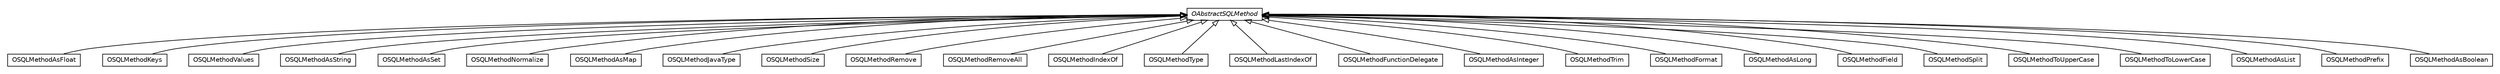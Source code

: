 #!/usr/local/bin/dot
#
# Class diagram 
# Generated by UMLGraph version R5_6-24-gf6e263 (http://www.umlgraph.org/)
#

digraph G {
	edge [fontname="Helvetica",fontsize=10,labelfontname="Helvetica",labelfontsize=10];
	node [fontname="Helvetica",fontsize=10,shape=plaintext];
	nodesep=0.25;
	ranksep=0.5;
	// com.orientechnologies.orient.core.sql.method.misc.OSQLMethodAsFloat
	c195727 [label=<<table title="com.orientechnologies.orient.core.sql.method.misc.OSQLMethodAsFloat" border="0" cellborder="1" cellspacing="0" cellpadding="2" port="p" href="./OSQLMethodAsFloat.html">
		<tr><td><table border="0" cellspacing="0" cellpadding="1">
<tr><td align="center" balign="center"> OSQLMethodAsFloat </td></tr>
		</table></td></tr>
		</table>>, URL="./OSQLMethodAsFloat.html", fontname="Helvetica", fontcolor="black", fontsize=10.0];
	// com.orientechnologies.orient.core.sql.method.misc.OSQLMethodKeys
	c195728 [label=<<table title="com.orientechnologies.orient.core.sql.method.misc.OSQLMethodKeys" border="0" cellborder="1" cellspacing="0" cellpadding="2" port="p" href="./OSQLMethodKeys.html">
		<tr><td><table border="0" cellspacing="0" cellpadding="1">
<tr><td align="center" balign="center"> OSQLMethodKeys </td></tr>
		</table></td></tr>
		</table>>, URL="./OSQLMethodKeys.html", fontname="Helvetica", fontcolor="black", fontsize=10.0];
	// com.orientechnologies.orient.core.sql.method.misc.OSQLMethodValues
	c195729 [label=<<table title="com.orientechnologies.orient.core.sql.method.misc.OSQLMethodValues" border="0" cellborder="1" cellspacing="0" cellpadding="2" port="p" href="./OSQLMethodValues.html">
		<tr><td><table border="0" cellspacing="0" cellpadding="1">
<tr><td align="center" balign="center"> OSQLMethodValues </td></tr>
		</table></td></tr>
		</table>>, URL="./OSQLMethodValues.html", fontname="Helvetica", fontcolor="black", fontsize=10.0];
	// com.orientechnologies.orient.core.sql.method.misc.OSQLMethodAsString
	c195730 [label=<<table title="com.orientechnologies.orient.core.sql.method.misc.OSQLMethodAsString" border="0" cellborder="1" cellspacing="0" cellpadding="2" port="p" href="./OSQLMethodAsString.html">
		<tr><td><table border="0" cellspacing="0" cellpadding="1">
<tr><td align="center" balign="center"> OSQLMethodAsString </td></tr>
		</table></td></tr>
		</table>>, URL="./OSQLMethodAsString.html", fontname="Helvetica", fontcolor="black", fontsize=10.0];
	// com.orientechnologies.orient.core.sql.method.misc.OSQLMethodAsSet
	c195731 [label=<<table title="com.orientechnologies.orient.core.sql.method.misc.OSQLMethodAsSet" border="0" cellborder="1" cellspacing="0" cellpadding="2" port="p" href="./OSQLMethodAsSet.html">
		<tr><td><table border="0" cellspacing="0" cellpadding="1">
<tr><td align="center" balign="center"> OSQLMethodAsSet </td></tr>
		</table></td></tr>
		</table>>, URL="./OSQLMethodAsSet.html", fontname="Helvetica", fontcolor="black", fontsize=10.0];
	// com.orientechnologies.orient.core.sql.method.misc.OSQLMethodNormalize
	c195732 [label=<<table title="com.orientechnologies.orient.core.sql.method.misc.OSQLMethodNormalize" border="0" cellborder="1" cellspacing="0" cellpadding="2" port="p" href="./OSQLMethodNormalize.html">
		<tr><td><table border="0" cellspacing="0" cellpadding="1">
<tr><td align="center" balign="center"> OSQLMethodNormalize </td></tr>
		</table></td></tr>
		</table>>, URL="./OSQLMethodNormalize.html", fontname="Helvetica", fontcolor="black", fontsize=10.0];
	// com.orientechnologies.orient.core.sql.method.misc.OSQLMethodAsMap
	c195733 [label=<<table title="com.orientechnologies.orient.core.sql.method.misc.OSQLMethodAsMap" border="0" cellborder="1" cellspacing="0" cellpadding="2" port="p" href="./OSQLMethodAsMap.html">
		<tr><td><table border="0" cellspacing="0" cellpadding="1">
<tr><td align="center" balign="center"> OSQLMethodAsMap </td></tr>
		</table></td></tr>
		</table>>, URL="./OSQLMethodAsMap.html", fontname="Helvetica", fontcolor="black", fontsize=10.0];
	// com.orientechnologies.orient.core.sql.method.misc.OSQLMethodJavaType
	c195734 [label=<<table title="com.orientechnologies.orient.core.sql.method.misc.OSQLMethodJavaType" border="0" cellborder="1" cellspacing="0" cellpadding="2" port="p" href="./OSQLMethodJavaType.html">
		<tr><td><table border="0" cellspacing="0" cellpadding="1">
<tr><td align="center" balign="center"> OSQLMethodJavaType </td></tr>
		</table></td></tr>
		</table>>, URL="./OSQLMethodJavaType.html", fontname="Helvetica", fontcolor="black", fontsize=10.0];
	// com.orientechnologies.orient.core.sql.method.misc.OSQLMethodSize
	c195735 [label=<<table title="com.orientechnologies.orient.core.sql.method.misc.OSQLMethodSize" border="0" cellborder="1" cellspacing="0" cellpadding="2" port="p" href="./OSQLMethodSize.html">
		<tr><td><table border="0" cellspacing="0" cellpadding="1">
<tr><td align="center" balign="center"> OSQLMethodSize </td></tr>
		</table></td></tr>
		</table>>, URL="./OSQLMethodSize.html", fontname="Helvetica", fontcolor="black", fontsize=10.0];
	// com.orientechnologies.orient.core.sql.method.misc.OSQLMethodRemove
	c195736 [label=<<table title="com.orientechnologies.orient.core.sql.method.misc.OSQLMethodRemove" border="0" cellborder="1" cellspacing="0" cellpadding="2" port="p" href="./OSQLMethodRemove.html">
		<tr><td><table border="0" cellspacing="0" cellpadding="1">
<tr><td align="center" balign="center"> OSQLMethodRemove </td></tr>
		</table></td></tr>
		</table>>, URL="./OSQLMethodRemove.html", fontname="Helvetica", fontcolor="black", fontsize=10.0];
	// com.orientechnologies.orient.core.sql.method.misc.OSQLMethodRemoveAll
	c195737 [label=<<table title="com.orientechnologies.orient.core.sql.method.misc.OSQLMethodRemoveAll" border="0" cellborder="1" cellspacing="0" cellpadding="2" port="p" href="./OSQLMethodRemoveAll.html">
		<tr><td><table border="0" cellspacing="0" cellpadding="1">
<tr><td align="center" balign="center"> OSQLMethodRemoveAll </td></tr>
		</table></td></tr>
		</table>>, URL="./OSQLMethodRemoveAll.html", fontname="Helvetica", fontcolor="black", fontsize=10.0];
	// com.orientechnologies.orient.core.sql.method.misc.OSQLMethodIndexOf
	c195738 [label=<<table title="com.orientechnologies.orient.core.sql.method.misc.OSQLMethodIndexOf" border="0" cellborder="1" cellspacing="0" cellpadding="2" port="p" href="./OSQLMethodIndexOf.html">
		<tr><td><table border="0" cellspacing="0" cellpadding="1">
<tr><td align="center" balign="center"> OSQLMethodIndexOf </td></tr>
		</table></td></tr>
		</table>>, URL="./OSQLMethodIndexOf.html", fontname="Helvetica", fontcolor="black", fontsize=10.0];
	// com.orientechnologies.orient.core.sql.method.misc.OSQLMethodType
	c195739 [label=<<table title="com.orientechnologies.orient.core.sql.method.misc.OSQLMethodType" border="0" cellborder="1" cellspacing="0" cellpadding="2" port="p" href="./OSQLMethodType.html">
		<tr><td><table border="0" cellspacing="0" cellpadding="1">
<tr><td align="center" balign="center"> OSQLMethodType </td></tr>
		</table></td></tr>
		</table>>, URL="./OSQLMethodType.html", fontname="Helvetica", fontcolor="black", fontsize=10.0];
	// com.orientechnologies.orient.core.sql.method.misc.OAbstractSQLMethod
	c195740 [label=<<table title="com.orientechnologies.orient.core.sql.method.misc.OAbstractSQLMethod" border="0" cellborder="1" cellspacing="0" cellpadding="2" port="p" href="./OAbstractSQLMethod.html">
		<tr><td><table border="0" cellspacing="0" cellpadding="1">
<tr><td align="center" balign="center"><font face="Helvetica-Oblique"> OAbstractSQLMethod </font></td></tr>
		</table></td></tr>
		</table>>, URL="./OAbstractSQLMethod.html", fontname="Helvetica", fontcolor="black", fontsize=10.0];
	// com.orientechnologies.orient.core.sql.method.misc.OSQLMethodLastIndexOf
	c195741 [label=<<table title="com.orientechnologies.orient.core.sql.method.misc.OSQLMethodLastIndexOf" border="0" cellborder="1" cellspacing="0" cellpadding="2" port="p" href="./OSQLMethodLastIndexOf.html">
		<tr><td><table border="0" cellspacing="0" cellpadding="1">
<tr><td align="center" balign="center"> OSQLMethodLastIndexOf </td></tr>
		</table></td></tr>
		</table>>, URL="./OSQLMethodLastIndexOf.html", fontname="Helvetica", fontcolor="black", fontsize=10.0];
	// com.orientechnologies.orient.core.sql.method.misc.OSQLMethodFunctionDelegate
	c195742 [label=<<table title="com.orientechnologies.orient.core.sql.method.misc.OSQLMethodFunctionDelegate" border="0" cellborder="1" cellspacing="0" cellpadding="2" port="p" href="./OSQLMethodFunctionDelegate.html">
		<tr><td><table border="0" cellspacing="0" cellpadding="1">
<tr><td align="center" balign="center"> OSQLMethodFunctionDelegate </td></tr>
		</table></td></tr>
		</table>>, URL="./OSQLMethodFunctionDelegate.html", fontname="Helvetica", fontcolor="black", fontsize=10.0];
	// com.orientechnologies.orient.core.sql.method.misc.OSQLMethodAsInteger
	c195743 [label=<<table title="com.orientechnologies.orient.core.sql.method.misc.OSQLMethodAsInteger" border="0" cellborder="1" cellspacing="0" cellpadding="2" port="p" href="./OSQLMethodAsInteger.html">
		<tr><td><table border="0" cellspacing="0" cellpadding="1">
<tr><td align="center" balign="center"> OSQLMethodAsInteger </td></tr>
		</table></td></tr>
		</table>>, URL="./OSQLMethodAsInteger.html", fontname="Helvetica", fontcolor="black", fontsize=10.0];
	// com.orientechnologies.orient.core.sql.method.misc.OSQLMethodTrim
	c195744 [label=<<table title="com.orientechnologies.orient.core.sql.method.misc.OSQLMethodTrim" border="0" cellborder="1" cellspacing="0" cellpadding="2" port="p" href="./OSQLMethodTrim.html">
		<tr><td><table border="0" cellspacing="0" cellpadding="1">
<tr><td align="center" balign="center"> OSQLMethodTrim </td></tr>
		</table></td></tr>
		</table>>, URL="./OSQLMethodTrim.html", fontname="Helvetica", fontcolor="black", fontsize=10.0];
	// com.orientechnologies.orient.core.sql.method.misc.OSQLMethodFormat
	c195745 [label=<<table title="com.orientechnologies.orient.core.sql.method.misc.OSQLMethodFormat" border="0" cellborder="1" cellspacing="0" cellpadding="2" port="p" href="./OSQLMethodFormat.html">
		<tr><td><table border="0" cellspacing="0" cellpadding="1">
<tr><td align="center" balign="center"> OSQLMethodFormat </td></tr>
		</table></td></tr>
		</table>>, URL="./OSQLMethodFormat.html", fontname="Helvetica", fontcolor="black", fontsize=10.0];
	// com.orientechnologies.orient.core.sql.method.misc.OSQLMethodAsLong
	c195746 [label=<<table title="com.orientechnologies.orient.core.sql.method.misc.OSQLMethodAsLong" border="0" cellborder="1" cellspacing="0" cellpadding="2" port="p" href="./OSQLMethodAsLong.html">
		<tr><td><table border="0" cellspacing="0" cellpadding="1">
<tr><td align="center" balign="center"> OSQLMethodAsLong </td></tr>
		</table></td></tr>
		</table>>, URL="./OSQLMethodAsLong.html", fontname="Helvetica", fontcolor="black", fontsize=10.0];
	// com.orientechnologies.orient.core.sql.method.misc.OSQLMethodField
	c195747 [label=<<table title="com.orientechnologies.orient.core.sql.method.misc.OSQLMethodField" border="0" cellborder="1" cellspacing="0" cellpadding="2" port="p" href="./OSQLMethodField.html">
		<tr><td><table border="0" cellspacing="0" cellpadding="1">
<tr><td align="center" balign="center"> OSQLMethodField </td></tr>
		</table></td></tr>
		</table>>, URL="./OSQLMethodField.html", fontname="Helvetica", fontcolor="black", fontsize=10.0];
	// com.orientechnologies.orient.core.sql.method.misc.OSQLMethodSplit
	c195748 [label=<<table title="com.orientechnologies.orient.core.sql.method.misc.OSQLMethodSplit" border="0" cellborder="1" cellspacing="0" cellpadding="2" port="p" href="./OSQLMethodSplit.html">
		<tr><td><table border="0" cellspacing="0" cellpadding="1">
<tr><td align="center" balign="center"> OSQLMethodSplit </td></tr>
		</table></td></tr>
		</table>>, URL="./OSQLMethodSplit.html", fontname="Helvetica", fontcolor="black", fontsize=10.0];
	// com.orientechnologies.orient.core.sql.method.misc.OSQLMethodToUpperCase
	c195749 [label=<<table title="com.orientechnologies.orient.core.sql.method.misc.OSQLMethodToUpperCase" border="0" cellborder="1" cellspacing="0" cellpadding="2" port="p" href="./OSQLMethodToUpperCase.html">
		<tr><td><table border="0" cellspacing="0" cellpadding="1">
<tr><td align="center" balign="center"> OSQLMethodToUpperCase </td></tr>
		</table></td></tr>
		</table>>, URL="./OSQLMethodToUpperCase.html", fontname="Helvetica", fontcolor="black", fontsize=10.0];
	// com.orientechnologies.orient.core.sql.method.misc.OSQLMethodToLowerCase
	c195750 [label=<<table title="com.orientechnologies.orient.core.sql.method.misc.OSQLMethodToLowerCase" border="0" cellborder="1" cellspacing="0" cellpadding="2" port="p" href="./OSQLMethodToLowerCase.html">
		<tr><td><table border="0" cellspacing="0" cellpadding="1">
<tr><td align="center" balign="center"> OSQLMethodToLowerCase </td></tr>
		</table></td></tr>
		</table>>, URL="./OSQLMethodToLowerCase.html", fontname="Helvetica", fontcolor="black", fontsize=10.0];
	// com.orientechnologies.orient.core.sql.method.misc.OSQLMethodAsList
	c195751 [label=<<table title="com.orientechnologies.orient.core.sql.method.misc.OSQLMethodAsList" border="0" cellborder="1" cellspacing="0" cellpadding="2" port="p" href="./OSQLMethodAsList.html">
		<tr><td><table border="0" cellspacing="0" cellpadding="1">
<tr><td align="center" balign="center"> OSQLMethodAsList </td></tr>
		</table></td></tr>
		</table>>, URL="./OSQLMethodAsList.html", fontname="Helvetica", fontcolor="black", fontsize=10.0];
	// com.orientechnologies.orient.core.sql.method.misc.OSQLMethodPrefix
	c195752 [label=<<table title="com.orientechnologies.orient.core.sql.method.misc.OSQLMethodPrefix" border="0" cellborder="1" cellspacing="0" cellpadding="2" port="p" href="./OSQLMethodPrefix.html">
		<tr><td><table border="0" cellspacing="0" cellpadding="1">
<tr><td align="center" balign="center"> OSQLMethodPrefix </td></tr>
		</table></td></tr>
		</table>>, URL="./OSQLMethodPrefix.html", fontname="Helvetica", fontcolor="black", fontsize=10.0];
	// com.orientechnologies.orient.core.sql.method.misc.OSQLMethodAsBoolean
	c195753 [label=<<table title="com.orientechnologies.orient.core.sql.method.misc.OSQLMethodAsBoolean" border="0" cellborder="1" cellspacing="0" cellpadding="2" port="p" href="./OSQLMethodAsBoolean.html">
		<tr><td><table border="0" cellspacing="0" cellpadding="1">
<tr><td align="center" balign="center"> OSQLMethodAsBoolean </td></tr>
		</table></td></tr>
		</table>>, URL="./OSQLMethodAsBoolean.html", fontname="Helvetica", fontcolor="black", fontsize=10.0];
	//com.orientechnologies.orient.core.sql.method.misc.OSQLMethodAsFloat extends com.orientechnologies.orient.core.sql.method.misc.OAbstractSQLMethod
	c195740:p -> c195727:p [dir=back,arrowtail=empty];
	//com.orientechnologies.orient.core.sql.method.misc.OSQLMethodKeys extends com.orientechnologies.orient.core.sql.method.misc.OAbstractSQLMethod
	c195740:p -> c195728:p [dir=back,arrowtail=empty];
	//com.orientechnologies.orient.core.sql.method.misc.OSQLMethodValues extends com.orientechnologies.orient.core.sql.method.misc.OAbstractSQLMethod
	c195740:p -> c195729:p [dir=back,arrowtail=empty];
	//com.orientechnologies.orient.core.sql.method.misc.OSQLMethodAsString extends com.orientechnologies.orient.core.sql.method.misc.OAbstractSQLMethod
	c195740:p -> c195730:p [dir=back,arrowtail=empty];
	//com.orientechnologies.orient.core.sql.method.misc.OSQLMethodAsSet extends com.orientechnologies.orient.core.sql.method.misc.OAbstractSQLMethod
	c195740:p -> c195731:p [dir=back,arrowtail=empty];
	//com.orientechnologies.orient.core.sql.method.misc.OSQLMethodNormalize extends com.orientechnologies.orient.core.sql.method.misc.OAbstractSQLMethod
	c195740:p -> c195732:p [dir=back,arrowtail=empty];
	//com.orientechnologies.orient.core.sql.method.misc.OSQLMethodAsMap extends com.orientechnologies.orient.core.sql.method.misc.OAbstractSQLMethod
	c195740:p -> c195733:p [dir=back,arrowtail=empty];
	//com.orientechnologies.orient.core.sql.method.misc.OSQLMethodJavaType extends com.orientechnologies.orient.core.sql.method.misc.OAbstractSQLMethod
	c195740:p -> c195734:p [dir=back,arrowtail=empty];
	//com.orientechnologies.orient.core.sql.method.misc.OSQLMethodSize extends com.orientechnologies.orient.core.sql.method.misc.OAbstractSQLMethod
	c195740:p -> c195735:p [dir=back,arrowtail=empty];
	//com.orientechnologies.orient.core.sql.method.misc.OSQLMethodRemove extends com.orientechnologies.orient.core.sql.method.misc.OAbstractSQLMethod
	c195740:p -> c195736:p [dir=back,arrowtail=empty];
	//com.orientechnologies.orient.core.sql.method.misc.OSQLMethodRemoveAll extends com.orientechnologies.orient.core.sql.method.misc.OAbstractSQLMethod
	c195740:p -> c195737:p [dir=back,arrowtail=empty];
	//com.orientechnologies.orient.core.sql.method.misc.OSQLMethodIndexOf extends com.orientechnologies.orient.core.sql.method.misc.OAbstractSQLMethod
	c195740:p -> c195738:p [dir=back,arrowtail=empty];
	//com.orientechnologies.orient.core.sql.method.misc.OSQLMethodType extends com.orientechnologies.orient.core.sql.method.misc.OAbstractSQLMethod
	c195740:p -> c195739:p [dir=back,arrowtail=empty];
	//com.orientechnologies.orient.core.sql.method.misc.OSQLMethodLastIndexOf extends com.orientechnologies.orient.core.sql.method.misc.OAbstractSQLMethod
	c195740:p -> c195741:p [dir=back,arrowtail=empty];
	//com.orientechnologies.orient.core.sql.method.misc.OSQLMethodFunctionDelegate extends com.orientechnologies.orient.core.sql.method.misc.OAbstractSQLMethod
	c195740:p -> c195742:p [dir=back,arrowtail=empty];
	//com.orientechnologies.orient.core.sql.method.misc.OSQLMethodAsInteger extends com.orientechnologies.orient.core.sql.method.misc.OAbstractSQLMethod
	c195740:p -> c195743:p [dir=back,arrowtail=empty];
	//com.orientechnologies.orient.core.sql.method.misc.OSQLMethodTrim extends com.orientechnologies.orient.core.sql.method.misc.OAbstractSQLMethod
	c195740:p -> c195744:p [dir=back,arrowtail=empty];
	//com.orientechnologies.orient.core.sql.method.misc.OSQLMethodFormat extends com.orientechnologies.orient.core.sql.method.misc.OAbstractSQLMethod
	c195740:p -> c195745:p [dir=back,arrowtail=empty];
	//com.orientechnologies.orient.core.sql.method.misc.OSQLMethodAsLong extends com.orientechnologies.orient.core.sql.method.misc.OAbstractSQLMethod
	c195740:p -> c195746:p [dir=back,arrowtail=empty];
	//com.orientechnologies.orient.core.sql.method.misc.OSQLMethodField extends com.orientechnologies.orient.core.sql.method.misc.OAbstractSQLMethod
	c195740:p -> c195747:p [dir=back,arrowtail=empty];
	//com.orientechnologies.orient.core.sql.method.misc.OSQLMethodSplit extends com.orientechnologies.orient.core.sql.method.misc.OAbstractSQLMethod
	c195740:p -> c195748:p [dir=back,arrowtail=empty];
	//com.orientechnologies.orient.core.sql.method.misc.OSQLMethodToUpperCase extends com.orientechnologies.orient.core.sql.method.misc.OAbstractSQLMethod
	c195740:p -> c195749:p [dir=back,arrowtail=empty];
	//com.orientechnologies.orient.core.sql.method.misc.OSQLMethodToLowerCase extends com.orientechnologies.orient.core.sql.method.misc.OAbstractSQLMethod
	c195740:p -> c195750:p [dir=back,arrowtail=empty];
	//com.orientechnologies.orient.core.sql.method.misc.OSQLMethodAsList extends com.orientechnologies.orient.core.sql.method.misc.OAbstractSQLMethod
	c195740:p -> c195751:p [dir=back,arrowtail=empty];
	//com.orientechnologies.orient.core.sql.method.misc.OSQLMethodPrefix extends com.orientechnologies.orient.core.sql.method.misc.OAbstractSQLMethod
	c195740:p -> c195752:p [dir=back,arrowtail=empty];
	//com.orientechnologies.orient.core.sql.method.misc.OSQLMethodAsBoolean extends com.orientechnologies.orient.core.sql.method.misc.OAbstractSQLMethod
	c195740:p -> c195753:p [dir=back,arrowtail=empty];
}

